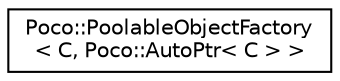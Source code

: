 digraph "Graphical Class Hierarchy"
{
 // LATEX_PDF_SIZE
  edge [fontname="Helvetica",fontsize="10",labelfontname="Helvetica",labelfontsize="10"];
  node [fontname="Helvetica",fontsize="10",shape=record];
  rankdir="LR";
  Node0 [label="Poco::PoolableObjectFactory\l\< C, Poco::AutoPtr\< C \> \>",height=0.2,width=0.4,color="black", fillcolor="white", style="filled",URL="$classPoco_1_1PoolableObjectFactory_3_01C_00_01Poco_1_1AutoPtr_3_01C_01_4_01_4.html",tooltip=" "];
}

